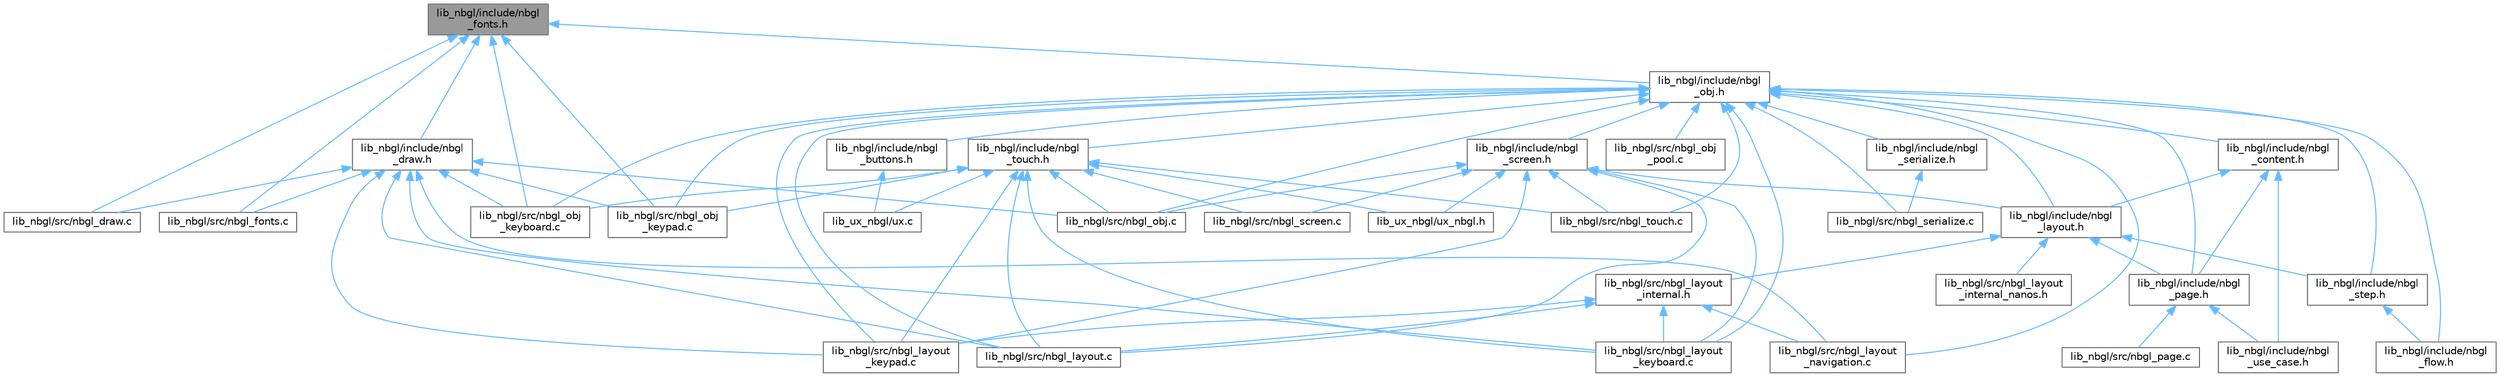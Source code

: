 digraph "lib_nbgl/include/nbgl_fonts.h"
{
 // LATEX_PDF_SIZE
  bgcolor="transparent";
  edge [fontname=Helvetica,fontsize=10,labelfontname=Helvetica,labelfontsize=10];
  node [fontname=Helvetica,fontsize=10,shape=box,height=0.2,width=0.4];
  Node1 [label="lib_nbgl/include/nbgl\l_fonts.h",height=0.2,width=0.4,color="gray40", fillcolor="grey60", style="filled", fontcolor="black",tooltip=" "];
  Node1 -> Node2 [dir="back",color="steelblue1",style="solid"];
  Node2 [label="lib_nbgl/include/nbgl\l_draw.h",height=0.2,width=0.4,color="grey40", fillcolor="white", style="filled",URL="$nbgl__draw_8h.html",tooltip="Middle Level API of the new BOLOS Graphical Library."];
  Node2 -> Node3 [dir="back",color="steelblue1",style="solid"];
  Node3 [label="lib_nbgl/src/nbgl_draw.c",height=0.2,width=0.4,color="grey40", fillcolor="white", style="filled",URL="$nbgl__draw_8c.html",tooltip="Implementation of middle-level API to draw rich forms like rounded rectangle."];
  Node2 -> Node4 [dir="back",color="steelblue1",style="solid"];
  Node4 [label="lib_nbgl/src/nbgl_fonts.c",height=0.2,width=0.4,color="grey40", fillcolor="white", style="filled",URL="$nbgl__fonts_8c.html",tooltip=" "];
  Node2 -> Node5 [dir="back",color="steelblue1",style="solid"];
  Node5 [label="lib_nbgl/src/nbgl_layout.c",height=0.2,width=0.4,color="grey40", fillcolor="white", style="filled",URL="$nbgl__layout_8c.html",tooltip="Implementation of predefined layouts management for Applications."];
  Node2 -> Node6 [dir="back",color="steelblue1",style="solid"];
  Node6 [label="lib_nbgl/src/nbgl_layout\l_keyboard.c",height=0.2,width=0.4,color="grey40", fillcolor="white", style="filled",URL="$nbgl__layout__keyboard_8c.html",tooltip="Implementation of predefined keyboard related layouts management."];
  Node2 -> Node7 [dir="back",color="steelblue1",style="solid"];
  Node7 [label="lib_nbgl/src/nbgl_layout\l_keypad.c",height=0.2,width=0.4,color="grey40", fillcolor="white", style="filled",URL="$nbgl__layout__keypad_8c.html",tooltip="Implementation of keypad management of predefined layouts management for Applications."];
  Node2 -> Node8 [dir="back",color="steelblue1",style="solid"];
  Node8 [label="lib_nbgl/src/nbgl_layout\l_navigation.c",height=0.2,width=0.4,color="grey40", fillcolor="white", style="filled",URL="$nbgl__layout__navigation_8c.html",tooltip="The construction of a navigation bar with buttons super-object."];
  Node2 -> Node9 [dir="back",color="steelblue1",style="solid"];
  Node9 [label="lib_nbgl/src/nbgl_obj.c",height=0.2,width=0.4,color="grey40", fillcolor="white", style="filled",URL="$nbgl__obj_8c.html",tooltip="Implementation of API to draw all basic graphic objects."];
  Node2 -> Node10 [dir="back",color="steelblue1",style="solid"];
  Node10 [label="lib_nbgl/src/nbgl_obj\l_keyboard.c",height=0.2,width=0.4,color="grey40", fillcolor="white", style="filled",URL="$nbgl__obj__keyboard_8c.html",tooltip="The construction and touch management of a keyboard object."];
  Node2 -> Node11 [dir="back",color="steelblue1",style="solid"];
  Node11 [label="lib_nbgl/src/nbgl_obj\l_keypad.c",height=0.2,width=0.4,color="grey40", fillcolor="white", style="filled",URL="$nbgl__obj__keypad_8c.html",tooltip="The construction and touch management of a keypad object."];
  Node1 -> Node12 [dir="back",color="steelblue1",style="solid"];
  Node12 [label="lib_nbgl/include/nbgl\l_obj.h",height=0.2,width=0.4,color="grey40", fillcolor="white", style="filled",URL="$nbgl__obj_8h.html",tooltip="API to draw all basic graphic objects."];
  Node12 -> Node13 [dir="back",color="steelblue1",style="solid"];
  Node13 [label="lib_nbgl/include/nbgl\l_buttons.h",height=0.2,width=0.4,color="grey40", fillcolor="white", style="filled",URL="$nbgl__buttons_8h.html",tooltip=" "];
  Node13 -> Node14 [dir="back",color="steelblue1",style="solid"];
  Node14 [label="lib_ux_nbgl/ux.c",height=0.2,width=0.4,color="grey40", fillcolor="white", style="filled",URL="$ux_8c.html",tooltip=" "];
  Node12 -> Node15 [dir="back",color="steelblue1",style="solid"];
  Node15 [label="lib_nbgl/include/nbgl\l_content.h",height=0.2,width=0.4,color="grey40", fillcolor="white", style="filled",URL="$nbgl__content_8h.html",tooltip="common content for Graphical Library"];
  Node15 -> Node16 [dir="back",color="steelblue1",style="solid"];
  Node16 [label="lib_nbgl/include/nbgl\l_layout.h",height=0.2,width=0.4,color="grey40", fillcolor="white", style="filled",URL="$nbgl__layout_8h.html",tooltip="API of the Advanced BOLOS Graphical Library, for predefined layouts."];
  Node16 -> Node17 [dir="back",color="steelblue1",style="solid"];
  Node17 [label="lib_nbgl/include/nbgl\l_page.h",height=0.2,width=0.4,color="grey40", fillcolor="white", style="filled",URL="$nbgl__page_8h.html",tooltip="API of the Advanced BOLOS Graphical Library, for predefined pages."];
  Node17 -> Node18 [dir="back",color="steelblue1",style="solid"];
  Node18 [label="lib_nbgl/include/nbgl\l_use_case.h",height=0.2,width=0.4,color="grey40", fillcolor="white", style="filled",URL="$nbgl__use__case_8h.html",tooltip="API of the Advanced BOLOS Graphical Library, for typical application use-cases."];
  Node17 -> Node19 [dir="back",color="steelblue1",style="solid"];
  Node19 [label="lib_nbgl/src/nbgl_page.c",height=0.2,width=0.4,color="grey40", fillcolor="white", style="filled",URL="$nbgl__page_8c.html",tooltip="Implementation of predefined pages management for Applications."];
  Node16 -> Node20 [dir="back",color="steelblue1",style="solid"];
  Node20 [label="lib_nbgl/include/nbgl\l_step.h",height=0.2,width=0.4,color="grey40", fillcolor="white", style="filled",URL="$nbgl__step_8h.html",tooltip="Step construction API of NBGL."];
  Node20 -> Node21 [dir="back",color="steelblue1",style="solid"];
  Node21 [label="lib_nbgl/include/nbgl\l_flow.h",height=0.2,width=0.4,color="grey40", fillcolor="white", style="filled",URL="$nbgl__flow_8h.html",tooltip="Flow construction API of NBGL."];
  Node16 -> Node22 [dir="back",color="steelblue1",style="solid"];
  Node22 [label="lib_nbgl/src/nbgl_layout\l_internal.h",height=0.2,width=0.4,color="grey40", fillcolor="white", style="filled",URL="$nbgl__layout__internal_8h.html",tooltip="Internal functions/constants of NBGL layout layer."];
  Node22 -> Node5 [dir="back",color="steelblue1",style="solid"];
  Node22 -> Node6 [dir="back",color="steelblue1",style="solid"];
  Node22 -> Node7 [dir="back",color="steelblue1",style="solid"];
  Node22 -> Node8 [dir="back",color="steelblue1",style="solid"];
  Node16 -> Node23 [dir="back",color="steelblue1",style="solid"];
  Node23 [label="lib_nbgl/src/nbgl_layout\l_internal_nanos.h",height=0.2,width=0.4,color="grey40", fillcolor="white", style="filled",URL="$nbgl__layout__internal__nanos_8h.html",tooltip="Internal functions/constants of NBGL layout layer."];
  Node15 -> Node17 [dir="back",color="steelblue1",style="solid"];
  Node15 -> Node18 [dir="back",color="steelblue1",style="solid"];
  Node12 -> Node21 [dir="back",color="steelblue1",style="solid"];
  Node12 -> Node16 [dir="back",color="steelblue1",style="solid"];
  Node12 -> Node17 [dir="back",color="steelblue1",style="solid"];
  Node12 -> Node24 [dir="back",color="steelblue1",style="solid"];
  Node24 [label="lib_nbgl/include/nbgl\l_screen.h",height=0.2,width=0.4,color="grey40", fillcolor="white", style="filled",URL="$nbgl__screen_8h.html",tooltip="API to manage screens."];
  Node24 -> Node16 [dir="back",color="steelblue1",style="solid"];
  Node24 -> Node5 [dir="back",color="steelblue1",style="solid"];
  Node24 -> Node6 [dir="back",color="steelblue1",style="solid"];
  Node24 -> Node7 [dir="back",color="steelblue1",style="solid"];
  Node24 -> Node9 [dir="back",color="steelblue1",style="solid"];
  Node24 -> Node25 [dir="back",color="steelblue1",style="solid"];
  Node25 [label="lib_nbgl/src/nbgl_screen.c",height=0.2,width=0.4,color="grey40", fillcolor="white", style="filled",URL="$nbgl__screen_8c.html",tooltip="Implementation of screens management API."];
  Node24 -> Node26 [dir="back",color="steelblue1",style="solid"];
  Node26 [label="lib_nbgl/src/nbgl_touch.c",height=0.2,width=0.4,color="grey40", fillcolor="white", style="filled",URL="$nbgl__touch_8c.html",tooltip=" "];
  Node24 -> Node27 [dir="back",color="steelblue1",style="solid"];
  Node27 [label="lib_ux_nbgl/ux_nbgl.h",height=0.2,width=0.4,color="grey40", fillcolor="white", style="filled",URL="$ux__nbgl_8h.html",tooltip=" "];
  Node12 -> Node28 [dir="back",color="steelblue1",style="solid"];
  Node28 [label="lib_nbgl/include/nbgl\l_serialize.h",height=0.2,width=0.4,color="grey40", fillcolor="white", style="filled",URL="$nbgl__serialize_8h.html",tooltip=" "];
  Node28 -> Node29 [dir="back",color="steelblue1",style="solid"];
  Node29 [label="lib_nbgl/src/nbgl_serialize.c",height=0.2,width=0.4,color="grey40", fillcolor="white", style="filled",URL="$nbgl__serialize_8c.html",tooltip=" "];
  Node12 -> Node20 [dir="back",color="steelblue1",style="solid"];
  Node12 -> Node30 [dir="back",color="steelblue1",style="solid"];
  Node30 [label="lib_nbgl/include/nbgl\l_touch.h",height=0.2,width=0.4,color="grey40", fillcolor="white", style="filled",URL="$nbgl__touch_8h.html",tooltip=" "];
  Node30 -> Node5 [dir="back",color="steelblue1",style="solid"];
  Node30 -> Node6 [dir="back",color="steelblue1",style="solid"];
  Node30 -> Node7 [dir="back",color="steelblue1",style="solid"];
  Node30 -> Node9 [dir="back",color="steelblue1",style="solid"];
  Node30 -> Node10 [dir="back",color="steelblue1",style="solid"];
  Node30 -> Node11 [dir="back",color="steelblue1",style="solid"];
  Node30 -> Node25 [dir="back",color="steelblue1",style="solid"];
  Node30 -> Node26 [dir="back",color="steelblue1",style="solid"];
  Node30 -> Node14 [dir="back",color="steelblue1",style="solid"];
  Node30 -> Node27 [dir="back",color="steelblue1",style="solid"];
  Node12 -> Node5 [dir="back",color="steelblue1",style="solid"];
  Node12 -> Node6 [dir="back",color="steelblue1",style="solid"];
  Node12 -> Node7 [dir="back",color="steelblue1",style="solid"];
  Node12 -> Node8 [dir="back",color="steelblue1",style="solid"];
  Node12 -> Node9 [dir="back",color="steelblue1",style="solid"];
  Node12 -> Node10 [dir="back",color="steelblue1",style="solid"];
  Node12 -> Node11 [dir="back",color="steelblue1",style="solid"];
  Node12 -> Node31 [dir="back",color="steelblue1",style="solid"];
  Node31 [label="lib_nbgl/src/nbgl_obj\l_pool.c",height=0.2,width=0.4,color="grey40", fillcolor="white", style="filled",URL="$nbgl__obj__pool_8c.html",tooltip="Implementation of a graphical objects pool, to be used by any page, or by predefined layout managemen..."];
  Node12 -> Node29 [dir="back",color="steelblue1",style="solid"];
  Node12 -> Node26 [dir="back",color="steelblue1",style="solid"];
  Node1 -> Node3 [dir="back",color="steelblue1",style="solid"];
  Node1 -> Node4 [dir="back",color="steelblue1",style="solid"];
  Node1 -> Node10 [dir="back",color="steelblue1",style="solid"];
  Node1 -> Node11 [dir="back",color="steelblue1",style="solid"];
}
